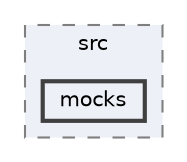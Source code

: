 digraph "packages/core/src/mocks"
{
 // LATEX_PDF_SIZE
  bgcolor="transparent";
  edge [fontname=Helvetica,fontsize=10,labelfontname=Helvetica,labelfontsize=10];
  node [fontname=Helvetica,fontsize=10,shape=box,height=0.2,width=0.4];
  compound=true
  subgraph clusterdir_bdca545b7ad9837b4902ae65e63f03d5 {
    graph [ bgcolor="#edf0f7", pencolor="grey50", label="src", fontname=Helvetica,fontsize=10 style="filled,dashed", URL="dir_bdca545b7ad9837b4902ae65e63f03d5.html",tooltip=""]
  dir_a43a5273347c4e89dd871ed6de370584 [label="mocks", fillcolor="#edf0f7", color="grey25", style="filled,bold", URL="dir_a43a5273347c4e89dd871ed6de370584.html",tooltip=""];
  }
}
